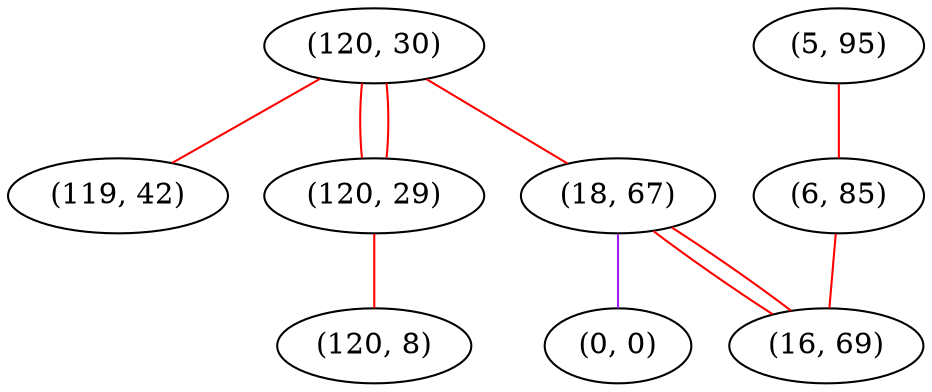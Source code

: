 graph "" {
"(120, 30)";
"(5, 95)";
"(18, 67)";
"(119, 42)";
"(0, 0)";
"(6, 85)";
"(120, 29)";
"(120, 8)";
"(16, 69)";
"(120, 30)" -- "(120, 29)"  [color=red, key=0, weight=1];
"(120, 30)" -- "(120, 29)"  [color=red, key=1, weight=1];
"(120, 30)" -- "(18, 67)"  [color=red, key=0, weight=1];
"(120, 30)" -- "(119, 42)"  [color=red, key=0, weight=1];
"(5, 95)" -- "(6, 85)"  [color=red, key=0, weight=1];
"(18, 67)" -- "(0, 0)"  [color=purple, key=0, weight=4];
"(18, 67)" -- "(16, 69)"  [color=red, key=0, weight=1];
"(18, 67)" -- "(16, 69)"  [color=red, key=1, weight=1];
"(6, 85)" -- "(16, 69)"  [color=red, key=0, weight=1];
"(120, 29)" -- "(120, 8)"  [color=red, key=0, weight=1];
}
